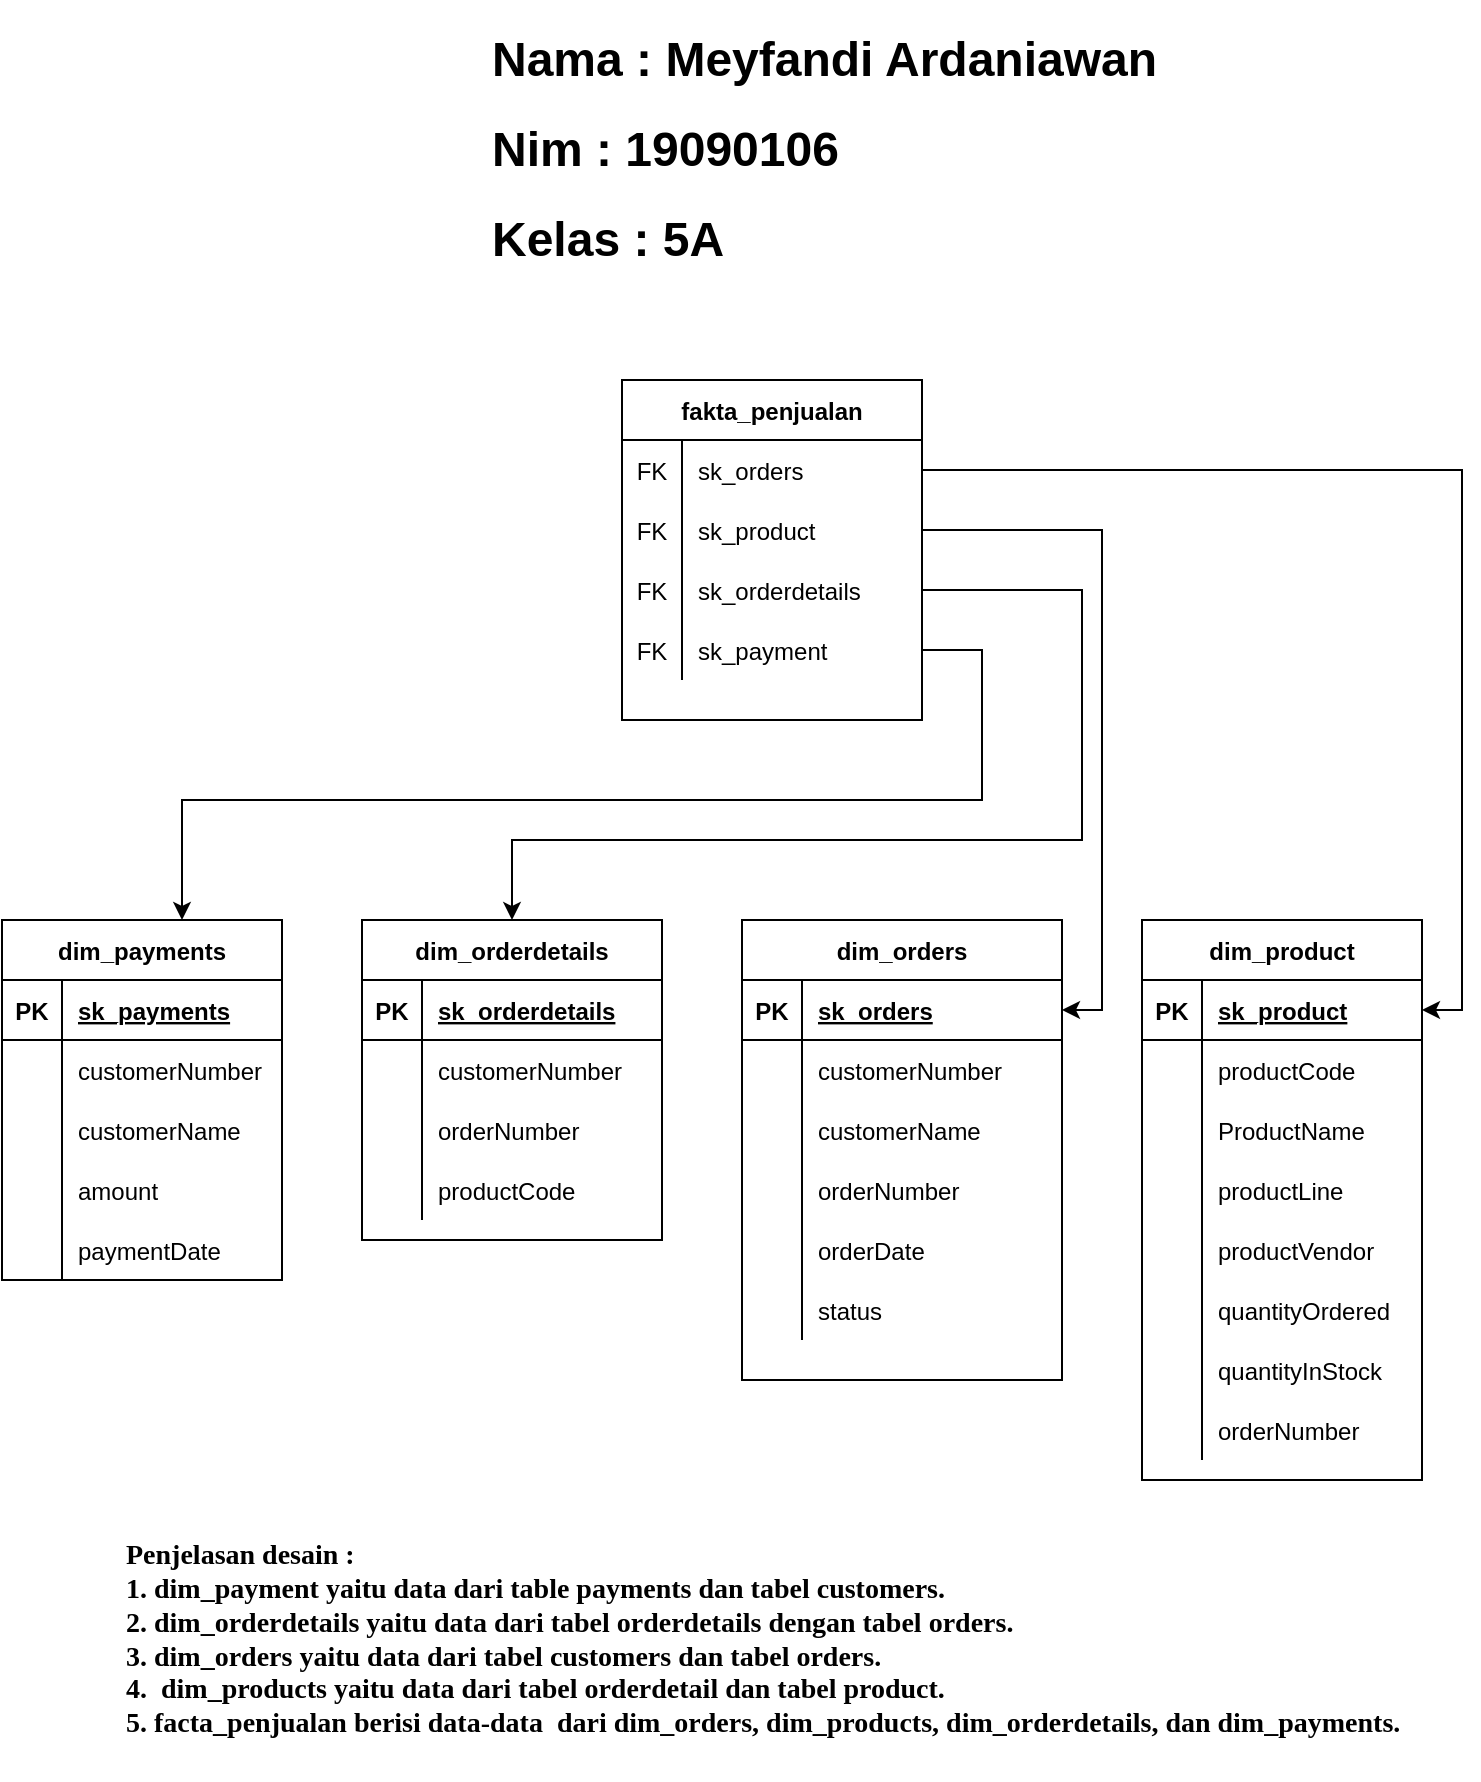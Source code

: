 <mxfile version="13.9.9" type="device"><diagram id="wy7t_nSmgwACreqIx8oX" name="Page-1"><mxGraphModel dx="768" dy="482" grid="1" gridSize="10" guides="1" tooltips="1" connect="1" arrows="1" fold="1" page="1" pageScale="1" pageWidth="850" pageHeight="1100" math="0" shadow="0"><root><mxCell id="0"/><mxCell id="1" parent="0"/><mxCell id="M95NB8ONT0MrKiETcjf7-1" value="fakta_penjualan" style="shape=table;startSize=30;container=1;collapsible=1;childLayout=tableLayout;fixedRows=1;rowLines=0;fontStyle=1;align=center;resizeLast=1;hachureGap=4;pointerEvents=0;" parent="1" vertex="1"><mxGeometry x="340" y="210" width="150" height="170" as="geometry"/></mxCell><mxCell id="M95NB8ONT0MrKiETcjf7-5" value="" style="shape=partialRectangle;collapsible=0;dropTarget=0;pointerEvents=0;fillColor=none;top=0;left=0;bottom=0;right=0;points=[[0,0.5],[1,0.5]];portConstraint=eastwest;" parent="M95NB8ONT0MrKiETcjf7-1" vertex="1"><mxGeometry y="30" width="150" height="30" as="geometry"/></mxCell><mxCell id="M95NB8ONT0MrKiETcjf7-6" value="FK" style="shape=partialRectangle;connectable=0;fillColor=none;top=0;left=0;bottom=0;right=0;editable=1;overflow=hidden;" parent="M95NB8ONT0MrKiETcjf7-5" vertex="1"><mxGeometry width="30" height="30" as="geometry"><mxRectangle width="30" height="30" as="alternateBounds"/></mxGeometry></mxCell><mxCell id="M95NB8ONT0MrKiETcjf7-7" value="sk_orders" style="shape=partialRectangle;connectable=0;fillColor=none;top=0;left=0;bottom=0;right=0;align=left;spacingLeft=6;overflow=hidden;" parent="M95NB8ONT0MrKiETcjf7-5" vertex="1"><mxGeometry x="30" width="120" height="30" as="geometry"><mxRectangle width="120" height="30" as="alternateBounds"/></mxGeometry></mxCell><mxCell id="M95NB8ONT0MrKiETcjf7-8" value="" style="shape=partialRectangle;collapsible=0;dropTarget=0;pointerEvents=0;fillColor=none;top=0;left=0;bottom=0;right=0;points=[[0,0.5],[1,0.5]];portConstraint=eastwest;" parent="M95NB8ONT0MrKiETcjf7-1" vertex="1"><mxGeometry y="60" width="150" height="30" as="geometry"/></mxCell><mxCell id="M95NB8ONT0MrKiETcjf7-9" value="FK" style="shape=partialRectangle;connectable=0;fillColor=none;top=0;left=0;bottom=0;right=0;editable=1;overflow=hidden;" parent="M95NB8ONT0MrKiETcjf7-8" vertex="1"><mxGeometry width="30" height="30" as="geometry"><mxRectangle width="30" height="30" as="alternateBounds"/></mxGeometry></mxCell><mxCell id="M95NB8ONT0MrKiETcjf7-10" value="sk_product" style="shape=partialRectangle;connectable=0;fillColor=none;top=0;left=0;bottom=0;right=0;align=left;spacingLeft=6;overflow=hidden;" parent="M95NB8ONT0MrKiETcjf7-8" vertex="1"><mxGeometry x="30" width="120" height="30" as="geometry"><mxRectangle width="120" height="30" as="alternateBounds"/></mxGeometry></mxCell><mxCell id="M95NB8ONT0MrKiETcjf7-11" value="" style="shape=partialRectangle;collapsible=0;dropTarget=0;pointerEvents=0;fillColor=none;top=0;left=0;bottom=0;right=0;points=[[0,0.5],[1,0.5]];portConstraint=eastwest;" parent="M95NB8ONT0MrKiETcjf7-1" vertex="1"><mxGeometry y="90" width="150" height="30" as="geometry"/></mxCell><mxCell id="M95NB8ONT0MrKiETcjf7-12" value="FK" style="shape=partialRectangle;connectable=0;fillColor=none;top=0;left=0;bottom=0;right=0;editable=1;overflow=hidden;" parent="M95NB8ONT0MrKiETcjf7-11" vertex="1"><mxGeometry width="30" height="30" as="geometry"><mxRectangle width="30" height="30" as="alternateBounds"/></mxGeometry></mxCell><mxCell id="M95NB8ONT0MrKiETcjf7-13" value="sk_orderdetails" style="shape=partialRectangle;connectable=0;fillColor=none;top=0;left=0;bottom=0;right=0;align=left;spacingLeft=6;overflow=hidden;" parent="M95NB8ONT0MrKiETcjf7-11" vertex="1"><mxGeometry x="30" width="120" height="30" as="geometry"><mxRectangle width="120" height="30" as="alternateBounds"/></mxGeometry></mxCell><mxCell id="M95NB8ONT0MrKiETcjf7-58" value="" style="shape=partialRectangle;collapsible=0;dropTarget=0;pointerEvents=0;fillColor=none;top=0;left=0;bottom=0;right=0;points=[[0,0.5],[1,0.5]];portConstraint=eastwest;" parent="M95NB8ONT0MrKiETcjf7-1" vertex="1"><mxGeometry y="120" width="150" height="30" as="geometry"/></mxCell><mxCell id="M95NB8ONT0MrKiETcjf7-59" value="FK" style="shape=partialRectangle;connectable=0;fillColor=none;top=0;left=0;bottom=0;right=0;editable=1;overflow=hidden;" parent="M95NB8ONT0MrKiETcjf7-58" vertex="1"><mxGeometry width="30" height="30" as="geometry"><mxRectangle width="30" height="30" as="alternateBounds"/></mxGeometry></mxCell><mxCell id="M95NB8ONT0MrKiETcjf7-60" value="sk_payment" style="shape=partialRectangle;connectable=0;fillColor=none;top=0;left=0;bottom=0;right=0;align=left;spacingLeft=6;overflow=hidden;" parent="M95NB8ONT0MrKiETcjf7-58" vertex="1"><mxGeometry x="30" width="120" height="30" as="geometry"><mxRectangle width="120" height="30" as="alternateBounds"/></mxGeometry></mxCell><mxCell id="M95NB8ONT0MrKiETcjf7-14" value="dim_orders" style="shape=table;startSize=30;container=1;collapsible=1;childLayout=tableLayout;fixedRows=1;rowLines=0;fontStyle=1;align=center;resizeLast=1;hachureGap=4;pointerEvents=0;" parent="1" vertex="1"><mxGeometry x="400" y="480" width="160" height="230" as="geometry"><mxRectangle x="40" y="35" width="100" height="30" as="alternateBounds"/></mxGeometry></mxCell><mxCell id="M95NB8ONT0MrKiETcjf7-15" value="" style="shape=partialRectangle;collapsible=0;dropTarget=0;pointerEvents=0;fillColor=none;top=0;left=0;bottom=1;right=0;points=[[0,0.5],[1,0.5]];portConstraint=eastwest;" parent="M95NB8ONT0MrKiETcjf7-14" vertex="1"><mxGeometry y="30" width="160" height="30" as="geometry"/></mxCell><mxCell id="M95NB8ONT0MrKiETcjf7-16" value="PK" style="shape=partialRectangle;connectable=0;fillColor=none;top=0;left=0;bottom=0;right=0;fontStyle=1;overflow=hidden;" parent="M95NB8ONT0MrKiETcjf7-15" vertex="1"><mxGeometry width="30" height="30" as="geometry"><mxRectangle width="30" height="30" as="alternateBounds"/></mxGeometry></mxCell><mxCell id="M95NB8ONT0MrKiETcjf7-17" value="sk_orders" style="shape=partialRectangle;connectable=0;fillColor=none;top=0;left=0;bottom=0;right=0;align=left;spacingLeft=6;fontStyle=5;overflow=hidden;" parent="M95NB8ONT0MrKiETcjf7-15" vertex="1"><mxGeometry x="30" width="130" height="30" as="geometry"><mxRectangle width="130" height="30" as="alternateBounds"/></mxGeometry></mxCell><mxCell id="M95NB8ONT0MrKiETcjf7-18" value="" style="shape=partialRectangle;collapsible=0;dropTarget=0;pointerEvents=0;fillColor=none;top=0;left=0;bottom=0;right=0;points=[[0,0.5],[1,0.5]];portConstraint=eastwest;" parent="M95NB8ONT0MrKiETcjf7-14" vertex="1"><mxGeometry y="60" width="160" height="30" as="geometry"/></mxCell><mxCell id="M95NB8ONT0MrKiETcjf7-19" value="" style="shape=partialRectangle;connectable=0;fillColor=none;top=0;left=0;bottom=0;right=0;editable=1;overflow=hidden;" parent="M95NB8ONT0MrKiETcjf7-18" vertex="1"><mxGeometry width="30" height="30" as="geometry"><mxRectangle width="30" height="30" as="alternateBounds"/></mxGeometry></mxCell><mxCell id="M95NB8ONT0MrKiETcjf7-20" value="customerNumber " style="shape=partialRectangle;connectable=0;fillColor=none;top=0;left=0;bottom=0;right=0;align=left;spacingLeft=6;overflow=hidden;" parent="M95NB8ONT0MrKiETcjf7-18" vertex="1"><mxGeometry x="30" width="130" height="30" as="geometry"><mxRectangle width="130" height="30" as="alternateBounds"/></mxGeometry></mxCell><mxCell id="M95NB8ONT0MrKiETcjf7-21" value="" style="shape=partialRectangle;collapsible=0;dropTarget=0;pointerEvents=0;fillColor=none;top=0;left=0;bottom=0;right=0;points=[[0,0.5],[1,0.5]];portConstraint=eastwest;" parent="M95NB8ONT0MrKiETcjf7-14" vertex="1"><mxGeometry y="90" width="160" height="30" as="geometry"/></mxCell><mxCell id="M95NB8ONT0MrKiETcjf7-22" value="" style="shape=partialRectangle;connectable=0;fillColor=none;top=0;left=0;bottom=0;right=0;editable=1;overflow=hidden;" parent="M95NB8ONT0MrKiETcjf7-21" vertex="1"><mxGeometry width="30" height="30" as="geometry"><mxRectangle width="30" height="30" as="alternateBounds"/></mxGeometry></mxCell><mxCell id="M95NB8ONT0MrKiETcjf7-23" value="customerName" style="shape=partialRectangle;connectable=0;fillColor=none;top=0;left=0;bottom=0;right=0;align=left;spacingLeft=6;overflow=hidden;" parent="M95NB8ONT0MrKiETcjf7-21" vertex="1"><mxGeometry x="30" width="130" height="30" as="geometry"><mxRectangle width="130" height="30" as="alternateBounds"/></mxGeometry></mxCell><mxCell id="M95NB8ONT0MrKiETcjf7-24" value="" style="shape=partialRectangle;collapsible=0;dropTarget=0;pointerEvents=0;fillColor=none;top=0;left=0;bottom=0;right=0;points=[[0,0.5],[1,0.5]];portConstraint=eastwest;" parent="M95NB8ONT0MrKiETcjf7-14" vertex="1"><mxGeometry y="120" width="160" height="30" as="geometry"/></mxCell><mxCell id="M95NB8ONT0MrKiETcjf7-25" value="" style="shape=partialRectangle;connectable=0;fillColor=none;top=0;left=0;bottom=0;right=0;editable=1;overflow=hidden;" parent="M95NB8ONT0MrKiETcjf7-24" vertex="1"><mxGeometry width="30" height="30" as="geometry"><mxRectangle width="30" height="30" as="alternateBounds"/></mxGeometry></mxCell><mxCell id="M95NB8ONT0MrKiETcjf7-26" value="orderNumber" style="shape=partialRectangle;connectable=0;fillColor=none;top=0;left=0;bottom=0;right=0;align=left;spacingLeft=6;overflow=hidden;" parent="M95NB8ONT0MrKiETcjf7-24" vertex="1"><mxGeometry x="30" width="130" height="30" as="geometry"><mxRectangle width="130" height="30" as="alternateBounds"/></mxGeometry></mxCell><mxCell id="O8JF4kp4TO8sFG9iAvQH-33" value="" style="shape=partialRectangle;collapsible=0;dropTarget=0;pointerEvents=0;fillColor=none;top=0;left=0;bottom=0;right=0;points=[[0,0.5],[1,0.5]];portConstraint=eastwest;" parent="M95NB8ONT0MrKiETcjf7-14" vertex="1"><mxGeometry y="150" width="160" height="30" as="geometry"/></mxCell><mxCell id="O8JF4kp4TO8sFG9iAvQH-34" value="" style="shape=partialRectangle;connectable=0;fillColor=none;top=0;left=0;bottom=0;right=0;editable=1;overflow=hidden;" parent="O8JF4kp4TO8sFG9iAvQH-33" vertex="1"><mxGeometry width="30" height="30" as="geometry"><mxRectangle width="30" height="30" as="alternateBounds"/></mxGeometry></mxCell><mxCell id="O8JF4kp4TO8sFG9iAvQH-35" value="orderDate" style="shape=partialRectangle;connectable=0;fillColor=none;top=0;left=0;bottom=0;right=0;align=left;spacingLeft=6;overflow=hidden;" parent="O8JF4kp4TO8sFG9iAvQH-33" vertex="1"><mxGeometry x="30" width="130" height="30" as="geometry"><mxRectangle width="130" height="30" as="alternateBounds"/></mxGeometry></mxCell><mxCell id="O8JF4kp4TO8sFG9iAvQH-36" value="" style="shape=partialRectangle;collapsible=0;dropTarget=0;pointerEvents=0;fillColor=none;top=0;left=0;bottom=0;right=0;points=[[0,0.5],[1,0.5]];portConstraint=eastwest;" parent="M95NB8ONT0MrKiETcjf7-14" vertex="1"><mxGeometry y="180" width="160" height="30" as="geometry"/></mxCell><mxCell id="O8JF4kp4TO8sFG9iAvQH-37" value="" style="shape=partialRectangle;connectable=0;fillColor=none;top=0;left=0;bottom=0;right=0;editable=1;overflow=hidden;" parent="O8JF4kp4TO8sFG9iAvQH-36" vertex="1"><mxGeometry width="30" height="30" as="geometry"><mxRectangle width="30" height="30" as="alternateBounds"/></mxGeometry></mxCell><mxCell id="O8JF4kp4TO8sFG9iAvQH-38" value="status" style="shape=partialRectangle;connectable=0;fillColor=none;top=0;left=0;bottom=0;right=0;align=left;spacingLeft=6;overflow=hidden;" parent="O8JF4kp4TO8sFG9iAvQH-36" vertex="1"><mxGeometry x="30" width="130" height="30" as="geometry"><mxRectangle width="130" height="30" as="alternateBounds"/></mxGeometry></mxCell><mxCell id="M95NB8ONT0MrKiETcjf7-32" value="dim_product" style="shape=table;startSize=30;container=1;collapsible=1;childLayout=tableLayout;fixedRows=1;rowLines=0;fontStyle=1;align=center;resizeLast=1;hachureGap=4;pointerEvents=0;" parent="1" vertex="1"><mxGeometry x="600" y="480" width="140" height="280" as="geometry"/></mxCell><mxCell id="M95NB8ONT0MrKiETcjf7-33" value="" style="shape=partialRectangle;collapsible=0;dropTarget=0;pointerEvents=0;fillColor=none;top=0;left=0;bottom=1;right=0;points=[[0,0.5],[1,0.5]];portConstraint=eastwest;" parent="M95NB8ONT0MrKiETcjf7-32" vertex="1"><mxGeometry y="30" width="140" height="30" as="geometry"/></mxCell><mxCell id="M95NB8ONT0MrKiETcjf7-34" value="PK" style="shape=partialRectangle;connectable=0;fillColor=none;top=0;left=0;bottom=0;right=0;fontStyle=1;overflow=hidden;" parent="M95NB8ONT0MrKiETcjf7-33" vertex="1"><mxGeometry width="30" height="30" as="geometry"><mxRectangle width="30" height="30" as="alternateBounds"/></mxGeometry></mxCell><mxCell id="M95NB8ONT0MrKiETcjf7-35" value="sk_product" style="shape=partialRectangle;connectable=0;fillColor=none;top=0;left=0;bottom=0;right=0;align=left;spacingLeft=6;fontStyle=5;overflow=hidden;" parent="M95NB8ONT0MrKiETcjf7-33" vertex="1"><mxGeometry x="30" width="110" height="30" as="geometry"><mxRectangle width="110" height="30" as="alternateBounds"/></mxGeometry></mxCell><mxCell id="M95NB8ONT0MrKiETcjf7-36" value="" style="shape=partialRectangle;collapsible=0;dropTarget=0;pointerEvents=0;fillColor=none;top=0;left=0;bottom=0;right=0;points=[[0,0.5],[1,0.5]];portConstraint=eastwest;" parent="M95NB8ONT0MrKiETcjf7-32" vertex="1"><mxGeometry y="60" width="140" height="30" as="geometry"/></mxCell><mxCell id="M95NB8ONT0MrKiETcjf7-37" value="" style="shape=partialRectangle;connectable=0;fillColor=none;top=0;left=0;bottom=0;right=0;editable=1;overflow=hidden;" parent="M95NB8ONT0MrKiETcjf7-36" vertex="1"><mxGeometry width="30" height="30" as="geometry"><mxRectangle width="30" height="30" as="alternateBounds"/></mxGeometry></mxCell><mxCell id="M95NB8ONT0MrKiETcjf7-38" value="productCode" style="shape=partialRectangle;connectable=0;fillColor=none;top=0;left=0;bottom=0;right=0;align=left;spacingLeft=6;overflow=hidden;" parent="M95NB8ONT0MrKiETcjf7-36" vertex="1"><mxGeometry x="30" width="110" height="30" as="geometry"><mxRectangle width="110" height="30" as="alternateBounds"/></mxGeometry></mxCell><mxCell id="M95NB8ONT0MrKiETcjf7-39" value="" style="shape=partialRectangle;collapsible=0;dropTarget=0;pointerEvents=0;fillColor=none;top=0;left=0;bottom=0;right=0;points=[[0,0.5],[1,0.5]];portConstraint=eastwest;" parent="M95NB8ONT0MrKiETcjf7-32" vertex="1"><mxGeometry y="90" width="140" height="30" as="geometry"/></mxCell><mxCell id="M95NB8ONT0MrKiETcjf7-40" value="" style="shape=partialRectangle;connectable=0;fillColor=none;top=0;left=0;bottom=0;right=0;editable=1;overflow=hidden;" parent="M95NB8ONT0MrKiETcjf7-39" vertex="1"><mxGeometry width="30" height="30" as="geometry"><mxRectangle width="30" height="30" as="alternateBounds"/></mxGeometry></mxCell><mxCell id="M95NB8ONT0MrKiETcjf7-41" value="ProductName" style="shape=partialRectangle;connectable=0;fillColor=none;top=0;left=0;bottom=0;right=0;align=left;spacingLeft=6;overflow=hidden;" parent="M95NB8ONT0MrKiETcjf7-39" vertex="1"><mxGeometry x="30" width="110" height="30" as="geometry"><mxRectangle width="110" height="30" as="alternateBounds"/></mxGeometry></mxCell><mxCell id="M95NB8ONT0MrKiETcjf7-42" value="" style="shape=partialRectangle;collapsible=0;dropTarget=0;pointerEvents=0;fillColor=none;top=0;left=0;bottom=0;right=0;points=[[0,0.5],[1,0.5]];portConstraint=eastwest;" parent="M95NB8ONT0MrKiETcjf7-32" vertex="1"><mxGeometry y="120" width="140" height="30" as="geometry"/></mxCell><mxCell id="M95NB8ONT0MrKiETcjf7-43" value="" style="shape=partialRectangle;connectable=0;fillColor=none;top=0;left=0;bottom=0;right=0;editable=1;overflow=hidden;" parent="M95NB8ONT0MrKiETcjf7-42" vertex="1"><mxGeometry width="30" height="30" as="geometry"><mxRectangle width="30" height="30" as="alternateBounds"/></mxGeometry></mxCell><mxCell id="M95NB8ONT0MrKiETcjf7-44" value="productLine" style="shape=partialRectangle;connectable=0;fillColor=none;top=0;left=0;bottom=0;right=0;align=left;spacingLeft=6;overflow=hidden;" parent="M95NB8ONT0MrKiETcjf7-42" vertex="1"><mxGeometry x="30" width="110" height="30" as="geometry"><mxRectangle width="110" height="30" as="alternateBounds"/></mxGeometry></mxCell><mxCell id="dIHi6AnS6o4yXG95exAB-1" value="" style="shape=partialRectangle;collapsible=0;dropTarget=0;pointerEvents=0;fillColor=none;top=0;left=0;bottom=0;right=0;points=[[0,0.5],[1,0.5]];portConstraint=eastwest;" parent="M95NB8ONT0MrKiETcjf7-32" vertex="1"><mxGeometry y="150" width="140" height="30" as="geometry"/></mxCell><mxCell id="dIHi6AnS6o4yXG95exAB-2" value="" style="shape=partialRectangle;connectable=0;fillColor=none;top=0;left=0;bottom=0;right=0;editable=1;overflow=hidden;" parent="dIHi6AnS6o4yXG95exAB-1" vertex="1"><mxGeometry width="30" height="30" as="geometry"><mxRectangle width="30" height="30" as="alternateBounds"/></mxGeometry></mxCell><mxCell id="dIHi6AnS6o4yXG95exAB-3" value="productVendor" style="shape=partialRectangle;connectable=0;fillColor=none;top=0;left=0;bottom=0;right=0;align=left;spacingLeft=6;overflow=hidden;" parent="dIHi6AnS6o4yXG95exAB-1" vertex="1"><mxGeometry x="30" width="110" height="30" as="geometry"><mxRectangle width="110" height="30" as="alternateBounds"/></mxGeometry></mxCell><mxCell id="O8JF4kp4TO8sFG9iAvQH-42" value="" style="shape=partialRectangle;collapsible=0;dropTarget=0;pointerEvents=0;fillColor=none;top=0;left=0;bottom=0;right=0;points=[[0,0.5],[1,0.5]];portConstraint=eastwest;" parent="M95NB8ONT0MrKiETcjf7-32" vertex="1"><mxGeometry y="180" width="140" height="30" as="geometry"/></mxCell><mxCell id="O8JF4kp4TO8sFG9iAvQH-43" value="" style="shape=partialRectangle;connectable=0;fillColor=none;top=0;left=0;bottom=0;right=0;editable=1;overflow=hidden;" parent="O8JF4kp4TO8sFG9iAvQH-42" vertex="1"><mxGeometry width="30" height="30" as="geometry"><mxRectangle width="30" height="30" as="alternateBounds"/></mxGeometry></mxCell><mxCell id="O8JF4kp4TO8sFG9iAvQH-44" value="quantityOrdered" style="shape=partialRectangle;connectable=0;fillColor=none;top=0;left=0;bottom=0;right=0;align=left;spacingLeft=6;overflow=hidden;" parent="O8JF4kp4TO8sFG9iAvQH-42" vertex="1"><mxGeometry x="30" width="110" height="30" as="geometry"><mxRectangle width="110" height="30" as="alternateBounds"/></mxGeometry></mxCell><mxCell id="O8JF4kp4TO8sFG9iAvQH-39" value="" style="shape=partialRectangle;collapsible=0;dropTarget=0;pointerEvents=0;fillColor=none;top=0;left=0;bottom=0;right=0;points=[[0,0.5],[1,0.5]];portConstraint=eastwest;" parent="M95NB8ONT0MrKiETcjf7-32" vertex="1"><mxGeometry y="210" width="140" height="30" as="geometry"/></mxCell><mxCell id="O8JF4kp4TO8sFG9iAvQH-40" value="" style="shape=partialRectangle;connectable=0;fillColor=none;top=0;left=0;bottom=0;right=0;editable=1;overflow=hidden;" parent="O8JF4kp4TO8sFG9iAvQH-39" vertex="1"><mxGeometry width="30" height="30" as="geometry"><mxRectangle width="30" height="30" as="alternateBounds"/></mxGeometry></mxCell><mxCell id="O8JF4kp4TO8sFG9iAvQH-41" value="quantityInStock" style="shape=partialRectangle;connectable=0;fillColor=none;top=0;left=0;bottom=0;right=0;align=left;spacingLeft=6;overflow=hidden;" parent="O8JF4kp4TO8sFG9iAvQH-39" vertex="1"><mxGeometry x="30" width="110" height="30" as="geometry"><mxRectangle width="110" height="30" as="alternateBounds"/></mxGeometry></mxCell><mxCell id="O8JF4kp4TO8sFG9iAvQH-45" value="" style="shape=partialRectangle;collapsible=0;dropTarget=0;pointerEvents=0;fillColor=none;top=0;left=0;bottom=0;right=0;points=[[0,0.5],[1,0.5]];portConstraint=eastwest;" parent="M95NB8ONT0MrKiETcjf7-32" vertex="1"><mxGeometry y="240" width="140" height="30" as="geometry"/></mxCell><mxCell id="O8JF4kp4TO8sFG9iAvQH-46" value="" style="shape=partialRectangle;connectable=0;fillColor=none;top=0;left=0;bottom=0;right=0;editable=1;overflow=hidden;" parent="O8JF4kp4TO8sFG9iAvQH-45" vertex="1"><mxGeometry width="30" height="30" as="geometry"><mxRectangle width="30" height="30" as="alternateBounds"/></mxGeometry></mxCell><mxCell id="O8JF4kp4TO8sFG9iAvQH-47" value="orderNumber" style="shape=partialRectangle;connectable=0;fillColor=none;top=0;left=0;bottom=0;right=0;align=left;spacingLeft=6;overflow=hidden;" parent="O8JF4kp4TO8sFG9iAvQH-45" vertex="1"><mxGeometry x="30" width="110" height="30" as="geometry"><mxRectangle width="110" height="30" as="alternateBounds"/></mxGeometry></mxCell><mxCell id="M95NB8ONT0MrKiETcjf7-63" value="dim_payments" style="shape=table;startSize=30;container=1;collapsible=1;childLayout=tableLayout;fixedRows=1;rowLines=0;fontStyle=1;align=center;resizeLast=1;hachureGap=4;pointerEvents=0;" parent="1" vertex="1"><mxGeometry x="30" y="480" width="140" height="180" as="geometry"/></mxCell><mxCell id="M95NB8ONT0MrKiETcjf7-64" value="" style="shape=partialRectangle;collapsible=0;dropTarget=0;pointerEvents=0;fillColor=none;top=0;left=0;bottom=1;right=0;points=[[0,0.5],[1,0.5]];portConstraint=eastwest;" parent="M95NB8ONT0MrKiETcjf7-63" vertex="1"><mxGeometry y="30" width="140" height="30" as="geometry"/></mxCell><mxCell id="M95NB8ONT0MrKiETcjf7-65" value="PK" style="shape=partialRectangle;connectable=0;fillColor=none;top=0;left=0;bottom=0;right=0;fontStyle=1;overflow=hidden;" parent="M95NB8ONT0MrKiETcjf7-64" vertex="1"><mxGeometry width="30" height="30" as="geometry"><mxRectangle width="30" height="30" as="alternateBounds"/></mxGeometry></mxCell><mxCell id="M95NB8ONT0MrKiETcjf7-66" value="sk_payments" style="shape=partialRectangle;connectable=0;fillColor=none;top=0;left=0;bottom=0;right=0;align=left;spacingLeft=6;fontStyle=5;overflow=hidden;" parent="M95NB8ONT0MrKiETcjf7-64" vertex="1"><mxGeometry x="30" width="110" height="30" as="geometry"><mxRectangle width="110" height="30" as="alternateBounds"/></mxGeometry></mxCell><mxCell id="M95NB8ONT0MrKiETcjf7-67" value="" style="shape=partialRectangle;collapsible=0;dropTarget=0;pointerEvents=0;fillColor=none;top=0;left=0;bottom=0;right=0;points=[[0,0.5],[1,0.5]];portConstraint=eastwest;" parent="M95NB8ONT0MrKiETcjf7-63" vertex="1"><mxGeometry y="60" width="140" height="30" as="geometry"/></mxCell><mxCell id="M95NB8ONT0MrKiETcjf7-68" value="" style="shape=partialRectangle;connectable=0;fillColor=none;top=0;left=0;bottom=0;right=0;editable=1;overflow=hidden;" parent="M95NB8ONT0MrKiETcjf7-67" vertex="1"><mxGeometry width="30" height="30" as="geometry"><mxRectangle width="30" height="30" as="alternateBounds"/></mxGeometry></mxCell><mxCell id="M95NB8ONT0MrKiETcjf7-69" value="customerNumber" style="shape=partialRectangle;connectable=0;fillColor=none;top=0;left=0;bottom=0;right=0;align=left;spacingLeft=6;overflow=hidden;" parent="M95NB8ONT0MrKiETcjf7-67" vertex="1"><mxGeometry x="30" width="110" height="30" as="geometry"><mxRectangle width="110" height="30" as="alternateBounds"/></mxGeometry></mxCell><mxCell id="M95NB8ONT0MrKiETcjf7-70" value="" style="shape=partialRectangle;collapsible=0;dropTarget=0;pointerEvents=0;fillColor=none;top=0;left=0;bottom=0;right=0;points=[[0,0.5],[1,0.5]];portConstraint=eastwest;" parent="M95NB8ONT0MrKiETcjf7-63" vertex="1"><mxGeometry y="90" width="140" height="30" as="geometry"/></mxCell><mxCell id="M95NB8ONT0MrKiETcjf7-71" value="" style="shape=partialRectangle;connectable=0;fillColor=none;top=0;left=0;bottom=0;right=0;editable=1;overflow=hidden;" parent="M95NB8ONT0MrKiETcjf7-70" vertex="1"><mxGeometry width="30" height="30" as="geometry"><mxRectangle width="30" height="30" as="alternateBounds"/></mxGeometry></mxCell><mxCell id="M95NB8ONT0MrKiETcjf7-72" value="customerName" style="shape=partialRectangle;connectable=0;fillColor=none;top=0;left=0;bottom=0;right=0;align=left;spacingLeft=6;overflow=hidden;" parent="M95NB8ONT0MrKiETcjf7-70" vertex="1"><mxGeometry x="30" width="110" height="30" as="geometry"><mxRectangle width="110" height="30" as="alternateBounds"/></mxGeometry></mxCell><mxCell id="M95NB8ONT0MrKiETcjf7-73" value="" style="shape=partialRectangle;collapsible=0;dropTarget=0;pointerEvents=0;fillColor=none;top=0;left=0;bottom=0;right=0;points=[[0,0.5],[1,0.5]];portConstraint=eastwest;" parent="M95NB8ONT0MrKiETcjf7-63" vertex="1"><mxGeometry y="120" width="140" height="30" as="geometry"/></mxCell><mxCell id="M95NB8ONT0MrKiETcjf7-74" value="" style="shape=partialRectangle;connectable=0;fillColor=none;top=0;left=0;bottom=0;right=0;editable=1;overflow=hidden;" parent="M95NB8ONT0MrKiETcjf7-73" vertex="1"><mxGeometry width="30" height="30" as="geometry"><mxRectangle width="30" height="30" as="alternateBounds"/></mxGeometry></mxCell><mxCell id="M95NB8ONT0MrKiETcjf7-75" value="amount" style="shape=partialRectangle;connectable=0;fillColor=none;top=0;left=0;bottom=0;right=0;align=left;spacingLeft=6;overflow=hidden;" parent="M95NB8ONT0MrKiETcjf7-73" vertex="1"><mxGeometry x="30" width="110" height="30" as="geometry"><mxRectangle width="110" height="30" as="alternateBounds"/></mxGeometry></mxCell><mxCell id="dIHi6AnS6o4yXG95exAB-4" value="" style="shape=partialRectangle;collapsible=0;dropTarget=0;pointerEvents=0;fillColor=none;top=0;left=0;bottom=0;right=0;points=[[0,0.5],[1,0.5]];portConstraint=eastwest;" parent="M95NB8ONT0MrKiETcjf7-63" vertex="1"><mxGeometry y="150" width="140" height="30" as="geometry"/></mxCell><mxCell id="dIHi6AnS6o4yXG95exAB-5" value="" style="shape=partialRectangle;connectable=0;fillColor=none;top=0;left=0;bottom=0;right=0;editable=1;overflow=hidden;" parent="dIHi6AnS6o4yXG95exAB-4" vertex="1"><mxGeometry width="30" height="30" as="geometry"><mxRectangle width="30" height="30" as="alternateBounds"/></mxGeometry></mxCell><mxCell id="dIHi6AnS6o4yXG95exAB-6" value="paymentDate" style="shape=partialRectangle;connectable=0;fillColor=none;top=0;left=0;bottom=0;right=0;align=left;spacingLeft=6;overflow=hidden;" parent="dIHi6AnS6o4yXG95exAB-4" vertex="1"><mxGeometry x="30" width="110" height="30" as="geometry"><mxRectangle width="110" height="30" as="alternateBounds"/></mxGeometry></mxCell><mxCell id="O8JF4kp4TO8sFG9iAvQH-60" value="&lt;h1&gt;Nama : Meyfandi Ardaniawan&amp;nbsp;&lt;/h1&gt;&lt;h1&gt;Nim : 19090106&lt;/h1&gt;&lt;h1&gt;Kelas : 5A&lt;/h1&gt;" style="text;html=1;strokeColor=none;fillColor=none;spacing=5;spacingTop=-20;whiteSpace=wrap;overflow=hidden;rounded=0;" parent="1" vertex="1"><mxGeometry x="270" y="30" width="360" height="150" as="geometry"/></mxCell><mxCell id="pGw4FAUKeRav34vtMuW2-2" value="&lt;font style=&quot;font-size: 14px&quot; face=&quot;Times New Roman&quot;&gt;&lt;b&gt;Penjelasan desain :&amp;nbsp; &lt;br&gt;1. dim_payment yaitu data dari table payments dan tabel customers.&lt;br&gt;2. dim_orderdetails yaitu data dari tabel orderdetails dengan tabel orders.&lt;br&gt;3. dim_orders yaitu data dari tabel customers dan tabel orders.&amp;nbsp;&lt;br&gt;4.&amp;nbsp; dim_products yaitu data dari tabel orderdetail dan tabel product.&amp;nbsp; &lt;br&gt;5. facta_penjualan berisi data-data&amp;nbsp; dari dim_orders, dim_products, dim_orderdetails, dan dim_payments.&lt;/b&gt;&lt;/font&gt;" style="text;html=1;strokeColor=none;fillColor=none;align=left;verticalAlign=middle;whiteSpace=wrap;rounded=0;" parent="1" vertex="1"><mxGeometry x="90" y="770" width="670" height="140" as="geometry"/></mxCell><mxCell id="pGw4FAUKeRav34vtMuW2-10" value="dim_orderdetails" style="shape=table;startSize=30;container=1;collapsible=1;childLayout=tableLayout;fixedRows=1;rowLines=0;fontStyle=1;align=center;resizeLast=1;hachureGap=4;pointerEvents=0;" parent="1" vertex="1"><mxGeometry x="210" y="480" width="150" height="160" as="geometry"/></mxCell><mxCell id="pGw4FAUKeRav34vtMuW2-11" value="" style="shape=partialRectangle;collapsible=0;dropTarget=0;pointerEvents=0;fillColor=none;top=0;left=0;bottom=1;right=0;points=[[0,0.5],[1,0.5]];portConstraint=eastwest;" parent="pGw4FAUKeRav34vtMuW2-10" vertex="1"><mxGeometry y="30" width="150" height="30" as="geometry"/></mxCell><mxCell id="pGw4FAUKeRav34vtMuW2-12" value="PK" style="shape=partialRectangle;connectable=0;fillColor=none;top=0;left=0;bottom=0;right=0;fontStyle=1;overflow=hidden;" parent="pGw4FAUKeRav34vtMuW2-11" vertex="1"><mxGeometry width="30" height="30" as="geometry"><mxRectangle width="30" height="30" as="alternateBounds"/></mxGeometry></mxCell><mxCell id="pGw4FAUKeRav34vtMuW2-13" value="sk_orderdetails" style="shape=partialRectangle;connectable=0;fillColor=none;top=0;left=0;bottom=0;right=0;align=left;spacingLeft=6;fontStyle=5;overflow=hidden;" parent="pGw4FAUKeRav34vtMuW2-11" vertex="1"><mxGeometry x="30" width="120" height="30" as="geometry"><mxRectangle width="120" height="30" as="alternateBounds"/></mxGeometry></mxCell><mxCell id="pGw4FAUKeRav34vtMuW2-14" value="" style="shape=partialRectangle;collapsible=0;dropTarget=0;pointerEvents=0;fillColor=none;top=0;left=0;bottom=0;right=0;points=[[0,0.5],[1,0.5]];portConstraint=eastwest;" parent="pGw4FAUKeRav34vtMuW2-10" vertex="1"><mxGeometry y="60" width="150" height="30" as="geometry"/></mxCell><mxCell id="pGw4FAUKeRav34vtMuW2-15" value="" style="shape=partialRectangle;connectable=0;fillColor=none;top=0;left=0;bottom=0;right=0;editable=1;overflow=hidden;" parent="pGw4FAUKeRav34vtMuW2-14" vertex="1"><mxGeometry width="30" height="30" as="geometry"><mxRectangle width="30" height="30" as="alternateBounds"/></mxGeometry></mxCell><mxCell id="pGw4FAUKeRav34vtMuW2-16" value="customerNumber" style="shape=partialRectangle;connectable=0;fillColor=none;top=0;left=0;bottom=0;right=0;align=left;spacingLeft=6;overflow=hidden;" parent="pGw4FAUKeRav34vtMuW2-14" vertex="1"><mxGeometry x="30" width="120" height="30" as="geometry"><mxRectangle width="120" height="30" as="alternateBounds"/></mxGeometry></mxCell><mxCell id="pGw4FAUKeRav34vtMuW2-17" value="" style="shape=partialRectangle;collapsible=0;dropTarget=0;pointerEvents=0;fillColor=none;top=0;left=0;bottom=0;right=0;points=[[0,0.5],[1,0.5]];portConstraint=eastwest;" parent="pGw4FAUKeRav34vtMuW2-10" vertex="1"><mxGeometry y="90" width="150" height="30" as="geometry"/></mxCell><mxCell id="pGw4FAUKeRav34vtMuW2-18" value="" style="shape=partialRectangle;connectable=0;fillColor=none;top=0;left=0;bottom=0;right=0;editable=1;overflow=hidden;" parent="pGw4FAUKeRav34vtMuW2-17" vertex="1"><mxGeometry width="30" height="30" as="geometry"><mxRectangle width="30" height="30" as="alternateBounds"/></mxGeometry></mxCell><mxCell id="pGw4FAUKeRav34vtMuW2-19" value="orderNumber" style="shape=partialRectangle;connectable=0;fillColor=none;top=0;left=0;bottom=0;right=0;align=left;spacingLeft=6;overflow=hidden;" parent="pGw4FAUKeRav34vtMuW2-17" vertex="1"><mxGeometry x="30" width="120" height="30" as="geometry"><mxRectangle width="120" height="30" as="alternateBounds"/></mxGeometry></mxCell><mxCell id="pGw4FAUKeRav34vtMuW2-20" value="" style="shape=partialRectangle;collapsible=0;dropTarget=0;pointerEvents=0;fillColor=none;top=0;left=0;bottom=0;right=0;points=[[0,0.5],[1,0.5]];portConstraint=eastwest;" parent="pGw4FAUKeRav34vtMuW2-10" vertex="1"><mxGeometry y="120" width="150" height="30" as="geometry"/></mxCell><mxCell id="pGw4FAUKeRav34vtMuW2-21" value="" style="shape=partialRectangle;connectable=0;fillColor=none;top=0;left=0;bottom=0;right=0;editable=1;overflow=hidden;" parent="pGw4FAUKeRav34vtMuW2-20" vertex="1"><mxGeometry width="30" height="30" as="geometry"><mxRectangle width="30" height="30" as="alternateBounds"/></mxGeometry></mxCell><mxCell id="pGw4FAUKeRav34vtMuW2-22" value="productCode" style="shape=partialRectangle;connectable=0;fillColor=none;top=0;left=0;bottom=0;right=0;align=left;spacingLeft=6;overflow=hidden;" parent="pGw4FAUKeRav34vtMuW2-20" vertex="1"><mxGeometry x="30" width="120" height="30" as="geometry"><mxRectangle width="120" height="30" as="alternateBounds"/></mxGeometry></mxCell><mxCell id="pGw4FAUKeRav34vtMuW2-37" style="edgeStyle=orthogonalEdgeStyle;rounded=0;orthogonalLoop=1;jettySize=auto;html=1;exitX=1;exitY=0.5;exitDx=0;exitDy=0;" parent="1" source="M95NB8ONT0MrKiETcjf7-58" edge="1"><mxGeometry relative="1" as="geometry"><mxPoint x="120" y="480" as="targetPoint"/><Array as="points"><mxPoint x="520" y="345"/><mxPoint x="520" y="420"/><mxPoint x="120" y="420"/></Array></mxGeometry></mxCell><mxCell id="pGw4FAUKeRav34vtMuW2-38" style="edgeStyle=orthogonalEdgeStyle;rounded=0;orthogonalLoop=1;jettySize=auto;html=1;exitX=1;exitY=0.5;exitDx=0;exitDy=0;entryX=0.5;entryY=0;entryDx=0;entryDy=0;" parent="1" source="M95NB8ONT0MrKiETcjf7-11" target="pGw4FAUKeRav34vtMuW2-10" edge="1"><mxGeometry relative="1" as="geometry"><mxPoint x="285" y="450" as="targetPoint"/><Array as="points"><mxPoint x="570" y="315"/><mxPoint x="570" y="440"/><mxPoint x="285" y="440"/></Array></mxGeometry></mxCell><mxCell id="pGw4FAUKeRav34vtMuW2-39" style="edgeStyle=orthogonalEdgeStyle;rounded=0;orthogonalLoop=1;jettySize=auto;html=1;exitX=1;exitY=0.5;exitDx=0;exitDy=0;entryX=1;entryY=0.5;entryDx=0;entryDy=0;" parent="1" source="M95NB8ONT0MrKiETcjf7-8" target="M95NB8ONT0MrKiETcjf7-15" edge="1"><mxGeometry relative="1" as="geometry"/></mxCell><mxCell id="pGw4FAUKeRav34vtMuW2-40" style="edgeStyle=orthogonalEdgeStyle;rounded=0;orthogonalLoop=1;jettySize=auto;html=1;exitX=1;exitY=0.5;exitDx=0;exitDy=0;entryX=1;entryY=0.5;entryDx=0;entryDy=0;" parent="1" source="M95NB8ONT0MrKiETcjf7-5" target="M95NB8ONT0MrKiETcjf7-33" edge="1"><mxGeometry relative="1" as="geometry"/></mxCell></root></mxGraphModel></diagram></mxfile>